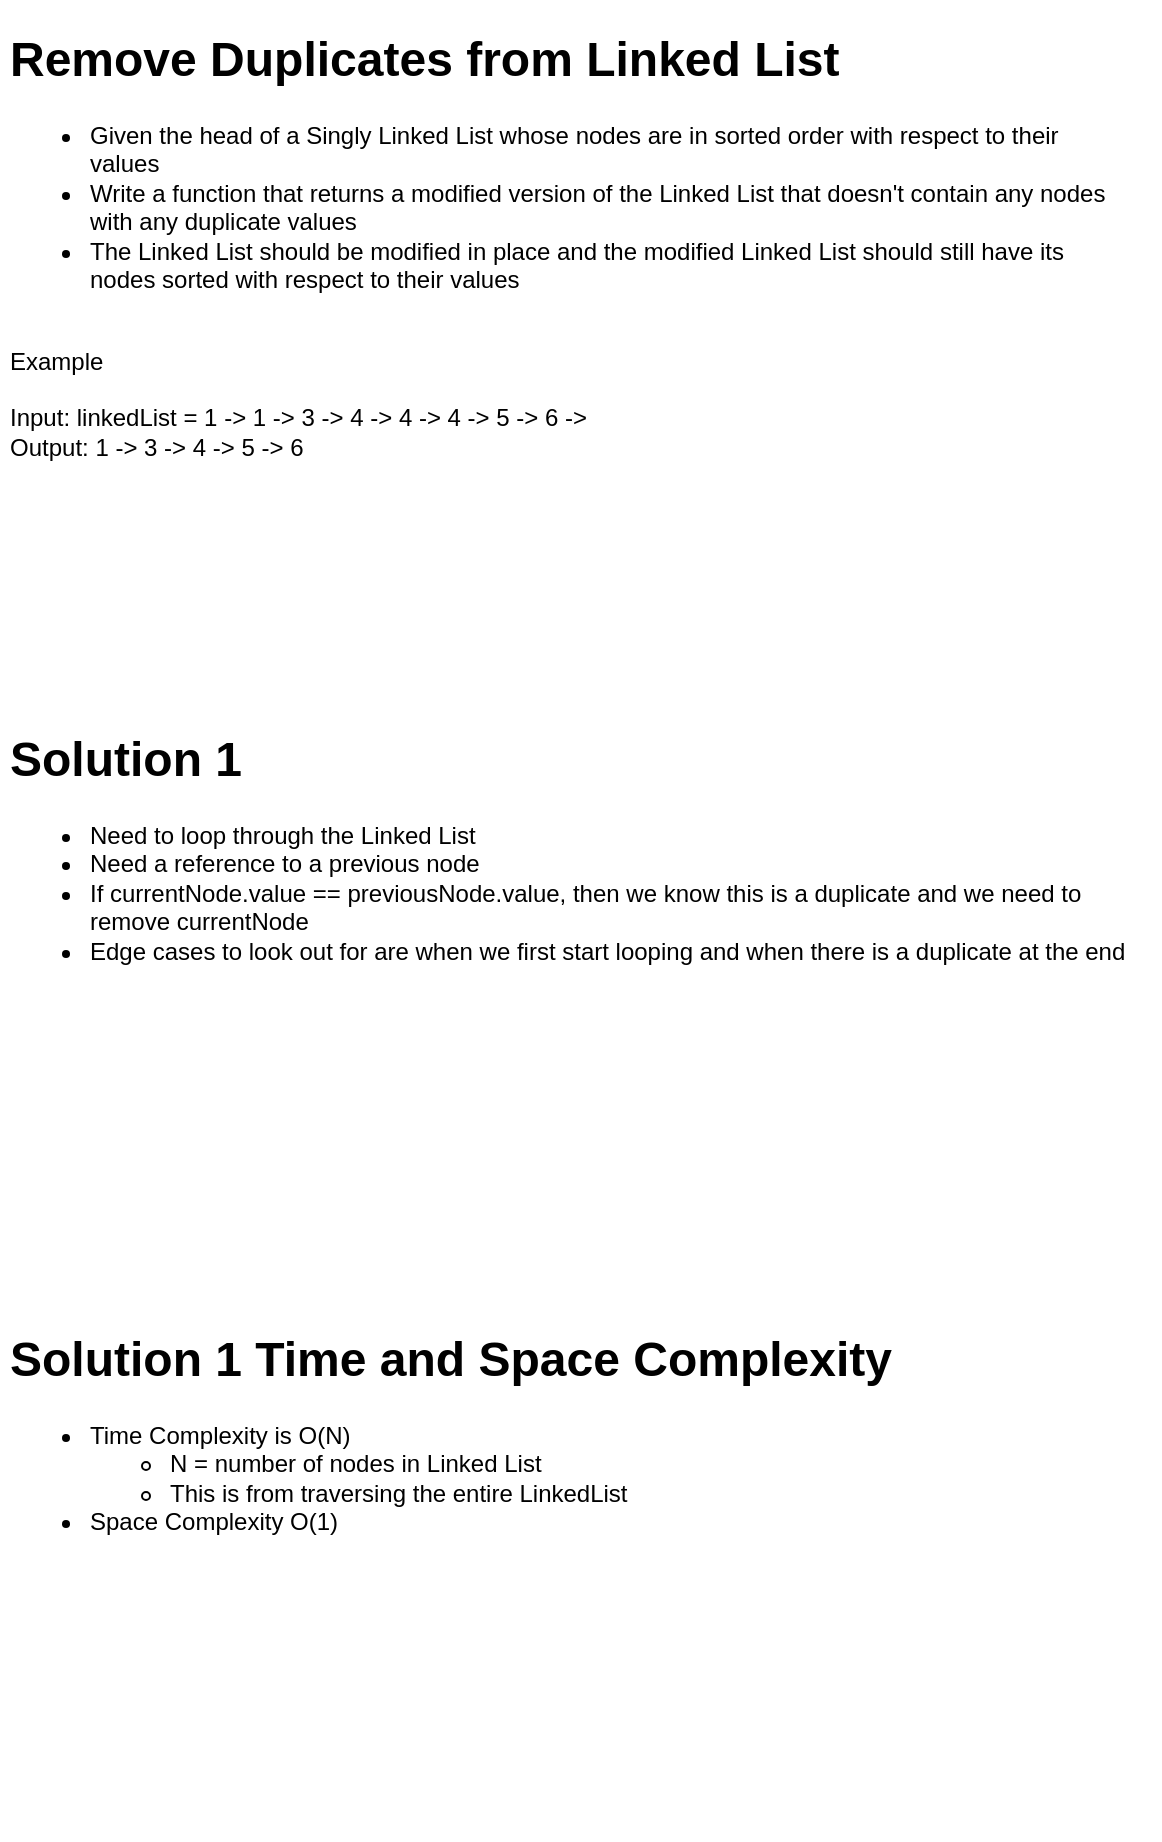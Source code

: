 <mxfile version="20.2.7" type="github">
  <diagram id="YkNqFAmZns4Fq8jISWKb" name="Page-1">
    <mxGraphModel dx="511" dy="686" grid="1" gridSize="10" guides="1" tooltips="1" connect="1" arrows="1" fold="1" page="1" pageScale="1" pageWidth="1100" pageHeight="850" math="0" shadow="0">
      <root>
        <mxCell id="0" />
        <mxCell id="1" parent="0" />
        <mxCell id="eRYGA-AcLf5f-roHr9BY-1" value="&lt;h1&gt;Remove Duplicates from Linked List&lt;/h1&gt;&lt;p&gt;&lt;/p&gt;&lt;ul&gt;&lt;li&gt;Given the head of a Singly Linked List whose nodes are in sorted order with respect to their values&lt;/li&gt;&lt;li&gt;Write a function that returns a modified version of the Linked List that doesn&#39;t contain any nodes with any duplicate values&lt;/li&gt;&lt;li&gt;The Linked List should be modified in place and the modified Linked List should still have its nodes sorted with respect to their values&lt;/li&gt;&lt;/ul&gt;&lt;div&gt;&lt;br&gt;&lt;/div&gt;&lt;div&gt;Example&lt;/div&gt;&lt;div&gt;&lt;br&gt;&lt;/div&gt;&lt;div&gt;Input: linkedList = 1 -&amp;gt; 1 -&amp;gt; 3 -&amp;gt; 4 -&amp;gt; 4 -&amp;gt; 4 -&amp;gt; 5 -&amp;gt; 6 -&amp;gt;&lt;/div&gt;&lt;div&gt;Output: 1 -&amp;gt; 3 -&amp;gt; 4 -&amp;gt; 5 -&amp;gt; 6&lt;/div&gt;&lt;p&gt;&lt;/p&gt;" style="text;html=1;strokeColor=none;fillColor=none;spacing=5;spacingTop=-20;whiteSpace=wrap;overflow=hidden;rounded=0;" vertex="1" parent="1">
          <mxGeometry x="40" y="30" width="560" height="320" as="geometry" />
        </mxCell>
        <mxCell id="eRYGA-AcLf5f-roHr9BY-2" value="&lt;h1&gt;Solution 1&lt;/h1&gt;&lt;p&gt;&lt;/p&gt;&lt;ul&gt;&lt;li&gt;Need to loop through the Linked List&lt;/li&gt;&lt;li&gt;Need a reference to a previous node&lt;/li&gt;&lt;li&gt;If currentNode.value == previousNode.value, then we know this is a duplicate and we need to remove currentNode&lt;/li&gt;&lt;li&gt;Edge cases to look out for are when we first start looping and when there is a duplicate at the end&lt;/li&gt;&lt;/ul&gt;&lt;p&gt;&lt;/p&gt;" style="text;html=1;strokeColor=none;fillColor=none;spacing=5;spacingTop=-20;whiteSpace=wrap;overflow=hidden;rounded=0;" vertex="1" parent="1">
          <mxGeometry x="40" y="380" width="580" height="260" as="geometry" />
        </mxCell>
        <mxCell id="eRYGA-AcLf5f-roHr9BY-3" value="&lt;h1&gt;Solution 1 Time and Space Complexity&lt;/h1&gt;&lt;p&gt;&lt;/p&gt;&lt;ul&gt;&lt;li&gt;Time Complexity is O(N)&lt;/li&gt;&lt;ul&gt;&lt;li&gt;N = number of nodes in Linked List&lt;/li&gt;&lt;li&gt;This is from traversing the entire LinkedList&lt;/li&gt;&lt;/ul&gt;&lt;li&gt;Space Complexity O(1)&lt;/li&gt;&lt;/ul&gt;&lt;p&gt;&lt;/p&gt;" style="text;html=1;strokeColor=none;fillColor=none;spacing=5;spacingTop=-20;whiteSpace=wrap;overflow=hidden;rounded=0;" vertex="1" parent="1">
          <mxGeometry x="40" y="680" width="580" height="260" as="geometry" />
        </mxCell>
      </root>
    </mxGraphModel>
  </diagram>
</mxfile>

